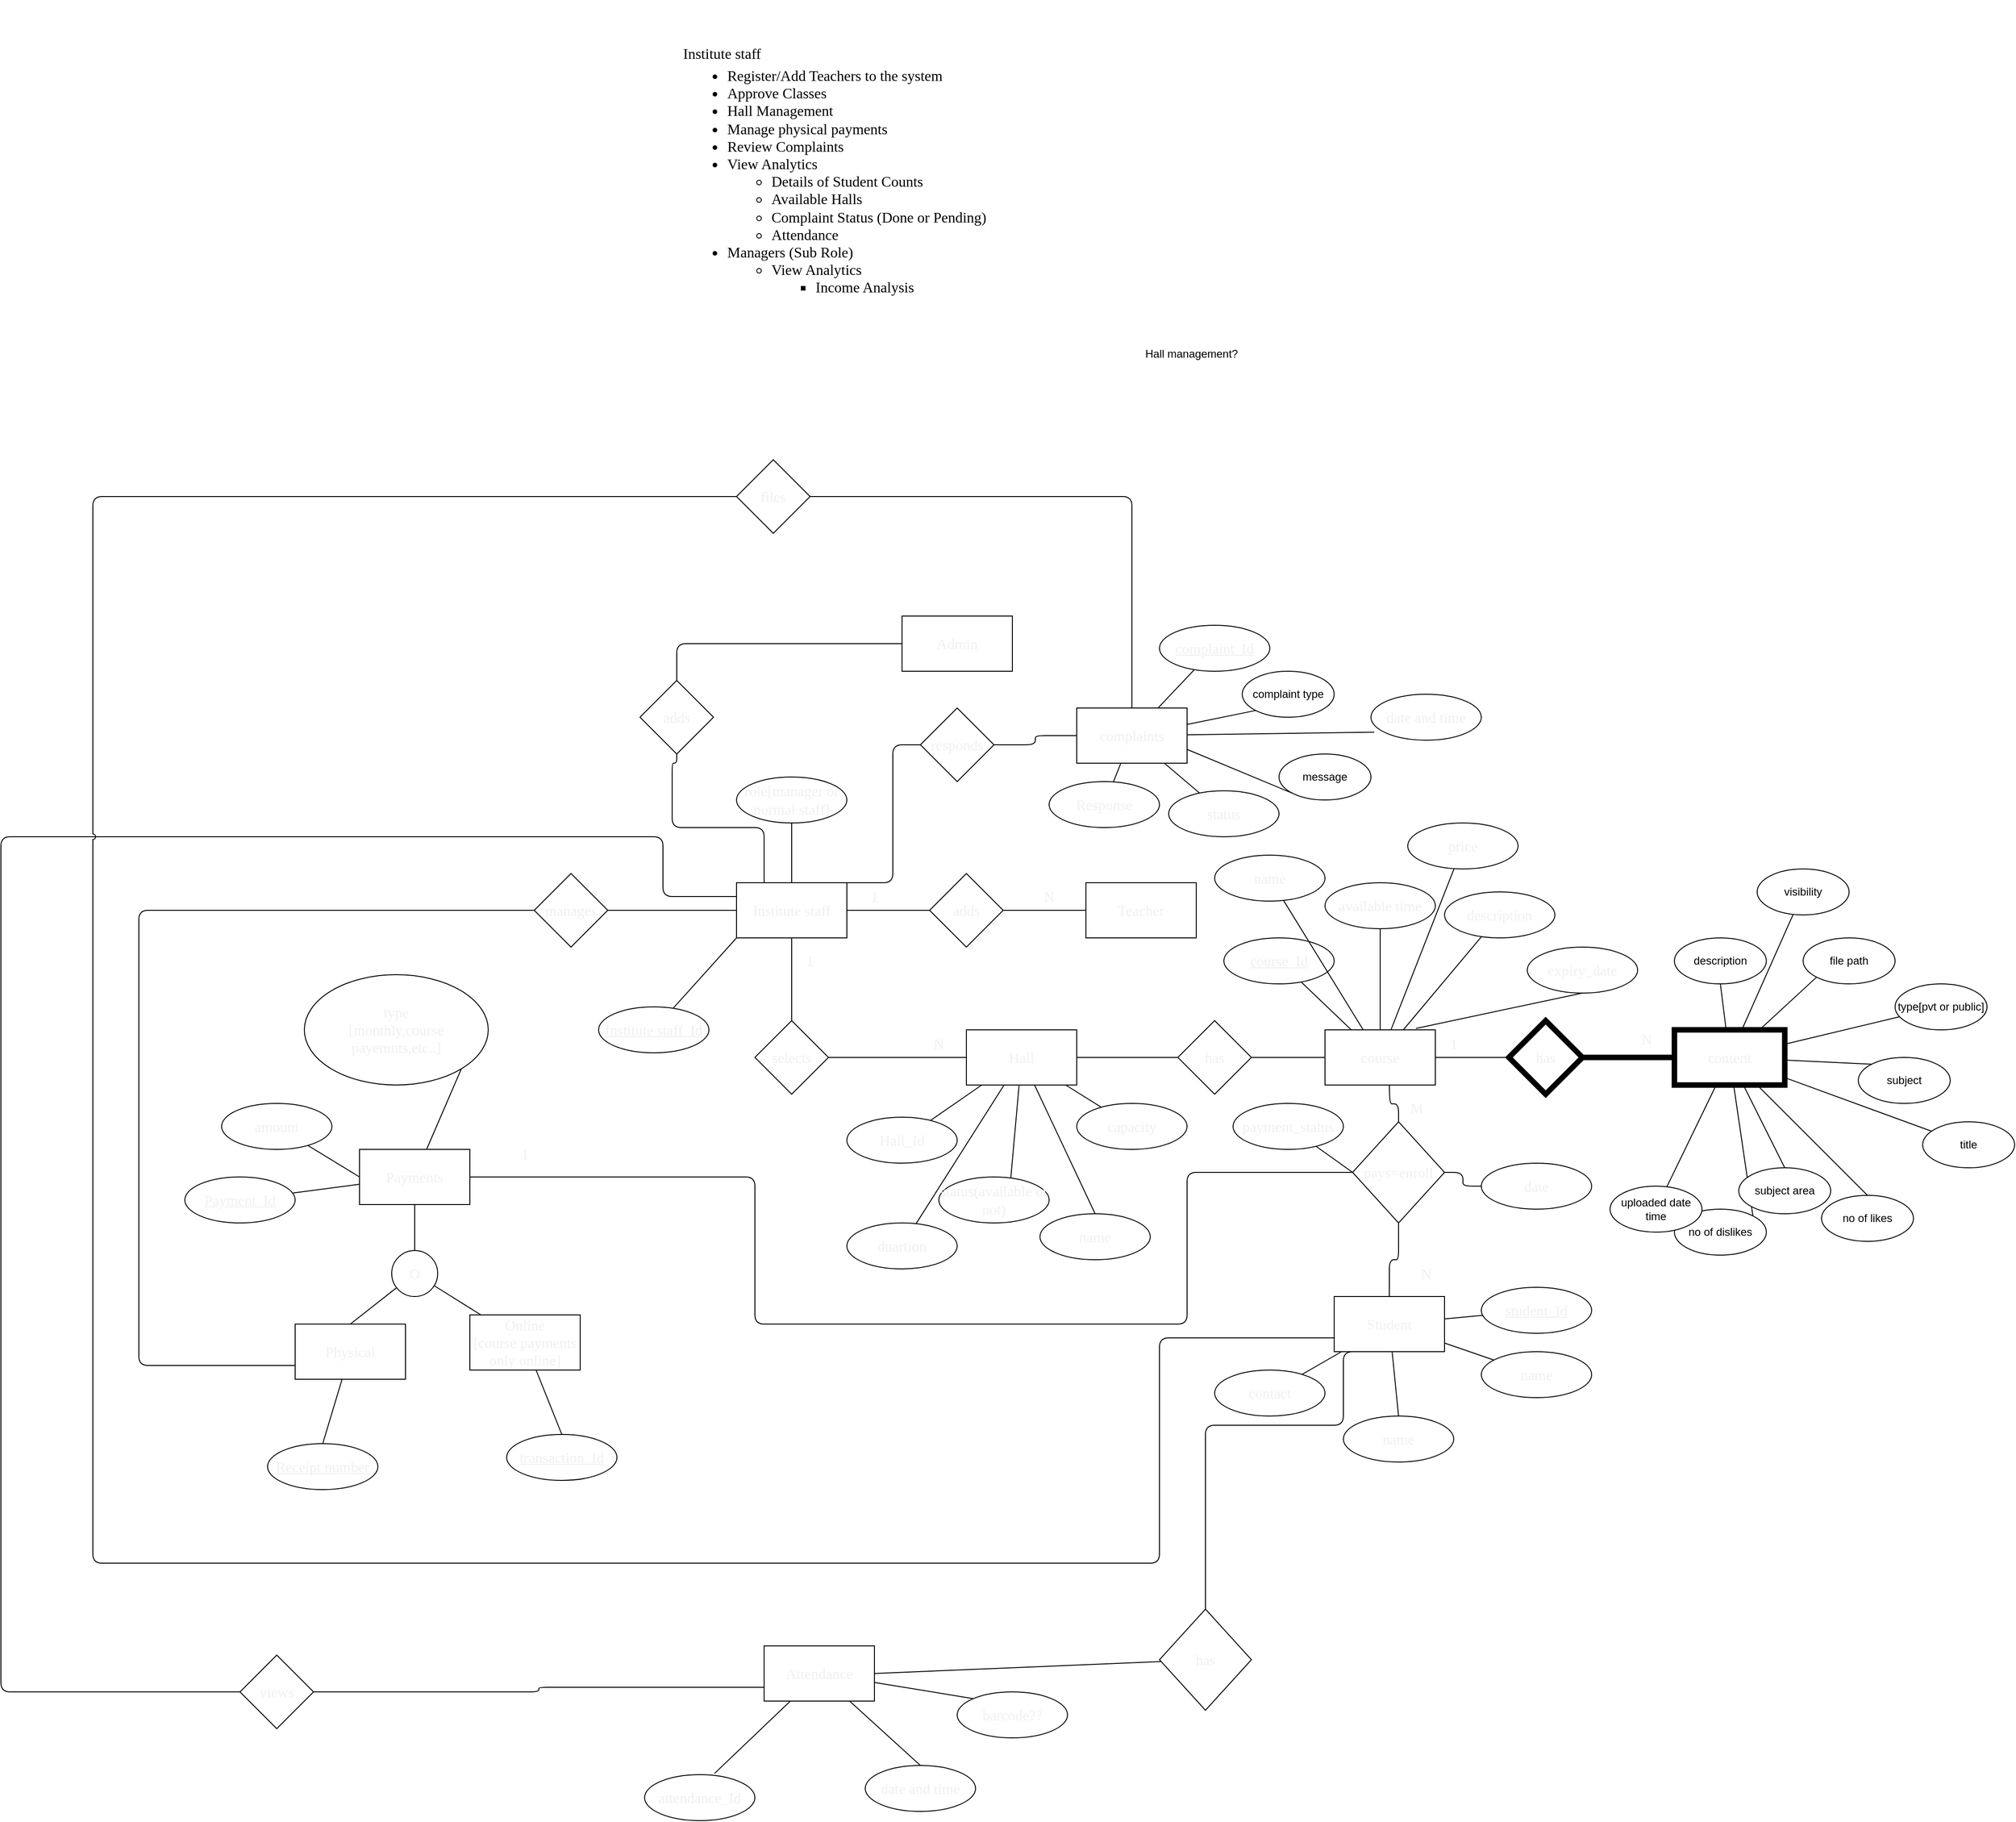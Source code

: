 <mxfile>
    <diagram id="ifgUVGqTIos53EwaWt9Q" name="Page-1">
        <mxGraphModel dx="2363" dy="3238" grid="1" gridSize="10" guides="1" tooltips="1" connect="1" arrows="1" fold="1" page="1" pageScale="1" pageWidth="850" pageHeight="1100" math="0" shadow="0">
            <root>
                <mxCell id="0"/>
                <mxCell id="1" parent="0"/>
                <mxCell id="2" value="&lt;font face=&quot;Times New Roman&quot; style=&quot;font-size: 16px;&quot;&gt;Institute staff&lt;/font&gt;&lt;br&gt;&lt;span id=&quot;docs-internal-guid-78316b92-7fff-e418-dc4c-913e2cece983&quot;&gt;&lt;ul style=&quot;margin-top:0;margin-bottom:0;padding-inline-start:48px;&quot;&gt;&lt;li aria-level=&quot;1&quot; style=&quot;list-style-type: disc; font-size: 12pt; font-family: &amp;quot;Times New Roman&amp;quot;; background-color: transparent; font-variant-numeric: normal; font-variant-east-asian: normal; vertical-align: baseline;&quot; dir=&quot;ltr&quot;&gt;&lt;p role=&quot;presentation&quot; style=&quot;line-height:1.2;margin-top:3.95pt;margin-bottom:0pt;&quot; dir=&quot;ltr&quot;&gt;&lt;span style=&quot;font-size: 12pt; background-color: transparent; font-variant-numeric: normal; font-variant-east-asian: normal; vertical-align: baseline;&quot;&gt;Register/Add Teachers to the system&lt;/span&gt;&lt;/p&gt;&lt;/li&gt;&lt;li aria-level=&quot;1&quot; style=&quot;list-style-type: disc; font-size: 12pt; font-family: &amp;quot;Times New Roman&amp;quot;; background-color: transparent; font-variant-numeric: normal; font-variant-east-asian: normal; vertical-align: baseline;&quot; dir=&quot;ltr&quot;&gt;&lt;p role=&quot;presentation&quot; style=&quot;line-height:1.2;margin-top:0pt;margin-bottom:0pt;&quot; dir=&quot;ltr&quot;&gt;&lt;span style=&quot;font-size: 12pt; background-color: transparent; font-variant-numeric: normal; font-variant-east-asian: normal; vertical-align: baseline;&quot;&gt;Approve Classes&lt;/span&gt;&lt;/p&gt;&lt;/li&gt;&lt;li aria-level=&quot;1&quot; style=&quot;list-style-type: disc; font-size: 12pt; font-family: &amp;quot;Times New Roman&amp;quot;; background-color: transparent; font-variant-numeric: normal; font-variant-east-asian: normal; vertical-align: baseline;&quot; dir=&quot;ltr&quot;&gt;&lt;p role=&quot;presentation&quot; style=&quot;line-height:1.2;margin-top:0pt;margin-bottom:0pt;&quot; dir=&quot;ltr&quot;&gt;&lt;span style=&quot;font-size: 12pt; background-color: transparent; font-variant-numeric: normal; font-variant-east-asian: normal; vertical-align: baseline;&quot;&gt;Hall Management&lt;/span&gt;&lt;/p&gt;&lt;/li&gt;&lt;li aria-level=&quot;1&quot; style=&quot;list-style-type: disc; font-size: 12pt; font-family: &amp;quot;Times New Roman&amp;quot;; background-color: transparent; font-variant-numeric: normal; font-variant-east-asian: normal; vertical-align: baseline;&quot; dir=&quot;ltr&quot;&gt;&lt;p role=&quot;presentation&quot; style=&quot;line-height:1.2;margin-top:0pt;margin-bottom:0pt;&quot; dir=&quot;ltr&quot;&gt;&lt;span style=&quot;font-size: 12pt; background-color: transparent; font-variant-numeric: normal; font-variant-east-asian: normal; vertical-align: baseline;&quot;&gt;Manage physical payments&lt;/span&gt;&lt;/p&gt;&lt;/li&gt;&lt;li aria-level=&quot;1&quot; style=&quot;list-style-type: disc; font-size: 12pt; font-family: &amp;quot;Times New Roman&amp;quot;; background-color: transparent; font-variant-numeric: normal; font-variant-east-asian: normal; vertical-align: baseline;&quot; dir=&quot;ltr&quot;&gt;&lt;p role=&quot;presentation&quot; style=&quot;line-height:1.2;margin-top:0pt;margin-bottom:0pt;&quot; dir=&quot;ltr&quot;&gt;&lt;span style=&quot;font-size: 12pt; background-color: transparent; font-variant-numeric: normal; font-variant-east-asian: normal; vertical-align: baseline;&quot;&gt;Review Complaints&lt;/span&gt;&lt;/p&gt;&lt;/li&gt;&lt;li aria-level=&quot;1&quot; style=&quot;list-style-type: disc; font-size: 12pt; font-family: &amp;quot;Times New Roman&amp;quot;; background-color: transparent; font-variant-numeric: normal; font-variant-east-asian: normal; vertical-align: baseline;&quot; dir=&quot;ltr&quot;&gt;&lt;p role=&quot;presentation&quot; style=&quot;line-height:1.2;margin-top:0pt;margin-bottom:0pt;&quot; dir=&quot;ltr&quot;&gt;&lt;span style=&quot;font-size: 12pt; background-color: transparent; font-variant-numeric: normal; font-variant-east-asian: normal; vertical-align: baseline;&quot;&gt;View Analytics&lt;/span&gt;&lt;/p&gt;&lt;/li&gt;&lt;ul style=&quot;margin-top:0;margin-bottom:0;padding-inline-start:48px;&quot;&gt;&lt;li aria-level=&quot;2&quot; style=&quot;list-style-type: circle; font-size: 12pt; font-family: &amp;quot;Times New Roman&amp;quot;; background-color: transparent; font-variant-numeric: normal; font-variant-east-asian: normal; vertical-align: baseline;&quot; dir=&quot;ltr&quot;&gt;&lt;p role=&quot;presentation&quot; style=&quot;line-height:1.2;margin-top:0pt;margin-bottom:0pt;&quot; dir=&quot;ltr&quot;&gt;&lt;span style=&quot;font-size: 12pt; background-color: transparent; font-variant-numeric: normal; font-variant-east-asian: normal; vertical-align: baseline;&quot;&gt;Details of Student Counts&lt;/span&gt;&lt;/p&gt;&lt;/li&gt;&lt;li aria-level=&quot;2&quot; style=&quot;list-style-type: circle; font-size: 12pt; font-family: &amp;quot;Times New Roman&amp;quot;; background-color: transparent; font-variant-numeric: normal; font-variant-east-asian: normal; vertical-align: baseline;&quot; dir=&quot;ltr&quot;&gt;&lt;p role=&quot;presentation&quot; style=&quot;line-height:1.2;margin-top:0pt;margin-bottom:0pt;&quot; dir=&quot;ltr&quot;&gt;&lt;span style=&quot;font-size: 12pt; background-color: transparent; font-variant-numeric: normal; font-variant-east-asian: normal; vertical-align: baseline;&quot;&gt;Available Halls&lt;/span&gt;&lt;/p&gt;&lt;/li&gt;&lt;li aria-level=&quot;2&quot; style=&quot;list-style-type: circle; font-size: 12pt; font-family: &amp;quot;Times New Roman&amp;quot;; background-color: transparent; font-variant-numeric: normal; font-variant-east-asian: normal; vertical-align: baseline;&quot; dir=&quot;ltr&quot;&gt;&lt;p role=&quot;presentation&quot; style=&quot;line-height:1.2;margin-top:0pt;margin-bottom:0pt;&quot; dir=&quot;ltr&quot;&gt;&lt;span style=&quot;font-size: 12pt; background-color: transparent; font-variant-numeric: normal; font-variant-east-asian: normal; vertical-align: baseline;&quot;&gt;Complaint Status (Done or Pending)&lt;/span&gt;&lt;/p&gt;&lt;/li&gt;&lt;li aria-level=&quot;2&quot; style=&quot;list-style-type: circle; font-size: 12pt; font-family: &amp;quot;Times New Roman&amp;quot;; background-color: transparent; font-variant-numeric: normal; font-variant-east-asian: normal; vertical-align: baseline;&quot; dir=&quot;ltr&quot;&gt;&lt;p role=&quot;presentation&quot; style=&quot;line-height:1.2;margin-top:0pt;margin-bottom:0pt;&quot; dir=&quot;ltr&quot;&gt;&lt;span style=&quot;font-size: 12pt; background-color: transparent; font-variant-numeric: normal; font-variant-east-asian: normal; vertical-align: baseline;&quot;&gt;Attendance&lt;/span&gt;&lt;/p&gt;&lt;/li&gt;&lt;/ul&gt;&lt;li aria-level=&quot;1&quot; style=&quot;list-style-type: disc; font-size: 12pt; font-family: &amp;quot;Times New Roman&amp;quot;; background-color: transparent; font-variant-numeric: normal; font-variant-east-asian: normal; vertical-align: baseline;&quot; dir=&quot;ltr&quot;&gt;&lt;p role=&quot;presentation&quot; style=&quot;line-height:1.2;margin-top:0pt;margin-bottom:0pt;&quot; dir=&quot;ltr&quot;&gt;&lt;span style=&quot;font-size: 12pt; background-color: transparent; font-variant-numeric: normal; font-variant-east-asian: normal; vertical-align: baseline;&quot;&gt;Managers (Sub Role)&lt;/span&gt;&lt;/p&gt;&lt;/li&gt;&lt;ul style=&quot;margin-top:0;margin-bottom:0;padding-inline-start:48px;&quot;&gt;&lt;li aria-level=&quot;2&quot; style=&quot;list-style-type: circle; font-size: 12pt; font-family: &amp;quot;Times New Roman&amp;quot;; background-color: transparent; font-variant-numeric: normal; font-variant-east-asian: normal; vertical-align: baseline;&quot; dir=&quot;ltr&quot;&gt;&lt;p role=&quot;presentation&quot; style=&quot;line-height:1.2;margin-top:0pt;margin-bottom:0pt;&quot; dir=&quot;ltr&quot;&gt;&lt;span style=&quot;font-size: 12pt; background-color: transparent; font-variant-numeric: normal; font-variant-east-asian: normal; vertical-align: baseline;&quot;&gt;View Analytics&lt;/span&gt;&lt;/p&gt;&lt;/li&gt;&lt;ul style=&quot;margin-top:0;margin-bottom:0;padding-inline-start:48px;&quot;&gt;&lt;li aria-level=&quot;3&quot; style=&quot;list-style-type: square; font-size: 12pt; font-family: &amp;quot;Times New Roman&amp;quot;; background-color: transparent; font-variant-numeric: normal; font-variant-east-asian: normal; vertical-align: baseline;&quot; dir=&quot;ltr&quot;&gt;&lt;p role=&quot;presentation&quot; style=&quot;line-height:1.2;margin-top:0pt;margin-bottom:0pt;&quot; dir=&quot;ltr&quot;&gt;&lt;span style=&quot;font-size: 12pt; background-color: transparent; font-variant-numeric: normal; font-variant-east-asian: normal; vertical-align: baseline;&quot;&gt;Income Analysis&lt;/span&gt;&lt;/p&gt;&lt;/li&gt;&lt;/ul&gt;&lt;/ul&gt;&lt;/ul&gt;&lt;/span&gt;" style="text;html=1;strokeColor=none;fillColor=none;align=left;verticalAlign=middle;whiteSpace=wrap;rounded=0;" parent="1" vertex="1">
                    <mxGeometry x="470" y="-1420" width="350" height="370" as="geometry"/>
                </mxCell>
                <mxCell id="19" style="edgeStyle=orthogonalEdgeStyle;html=1;entryX=0;entryY=0.5;entryDx=0;entryDy=0;fontFamily=Times New Roman;fontSize=16;fontColor=#F0F0F0;endArrow=none;endFill=0;" parent="1" source="3" target="17" edge="1">
                    <mxGeometry relative="1" as="geometry"/>
                </mxCell>
                <mxCell id="23" style="edgeStyle=orthogonalEdgeStyle;html=1;entryX=0.5;entryY=0;entryDx=0;entryDy=0;fontFamily=Times New Roman;fontSize=16;fontColor=#F0F0F0;endArrow=none;endFill=0;" parent="1" source="3" target="22" edge="1">
                    <mxGeometry relative="1" as="geometry"/>
                </mxCell>
                <mxCell id="106" style="edgeStyle=none;jumpStyle=arc;html=1;entryX=0.5;entryY=1;entryDx=0;entryDy=0;strokeWidth=1;fontFamily=Times New Roman;fontSize=16;fontColor=#F0F0F0;endArrow=none;endFill=0;" parent="1" source="3" target="105" edge="1">
                    <mxGeometry relative="1" as="geometry"/>
                </mxCell>
                <mxCell id="211" style="edgeStyle=orthogonalEdgeStyle;html=1;entryX=0;entryY=0.5;entryDx=0;entryDy=0;endArrow=none;endFill=0;exitX=0;exitY=0.25;exitDx=0;exitDy=0;" parent="1" source="3" target="210" edge="1">
                    <mxGeometry relative="1" as="geometry">
                        <Array as="points">
                            <mxPoint x="450" y="-445"/>
                            <mxPoint x="450" y="-510"/>
                            <mxPoint x="-270" y="-510"/>
                            <mxPoint x="-270" y="420"/>
                        </Array>
                    </mxGeometry>
                </mxCell>
                <mxCell id="3" value="Institute staff" style="rounded=0;whiteSpace=wrap;html=1;fontFamily=Times New Roman;fontSize=16;fontColor=#F0F0F0;" parent="1" vertex="1">
                    <mxGeometry x="530" y="-460" width="120" height="60" as="geometry"/>
                </mxCell>
                <mxCell id="20" style="edgeStyle=orthogonalEdgeStyle;html=1;entryX=0;entryY=0.5;entryDx=0;entryDy=0;fontFamily=Times New Roman;fontSize=16;fontColor=#F0F0F0;endArrow=none;endFill=0;" parent="1" source="17" target="18" edge="1">
                    <mxGeometry relative="1" as="geometry"/>
                </mxCell>
                <mxCell id="17" value="adds" style="rhombus;whiteSpace=wrap;html=1;fontFamily=Times New Roman;fontSize=16;fontColor=#F0F0F0;" parent="1" vertex="1">
                    <mxGeometry x="740" y="-470" width="80" height="80" as="geometry"/>
                </mxCell>
                <mxCell id="18" value="Teacher" style="rounded=0;whiteSpace=wrap;html=1;fontFamily=Times New Roman;fontSize=16;fontColor=#F0F0F0;" parent="1" vertex="1">
                    <mxGeometry x="910" y="-460" width="120" height="60" as="geometry"/>
                </mxCell>
                <mxCell id="25" style="edgeStyle=orthogonalEdgeStyle;html=1;fontFamily=Times New Roman;fontSize=16;fontColor=#F0F0F0;endArrow=none;endFill=0;" parent="1" source="21" target="22" edge="1">
                    <mxGeometry relative="1" as="geometry"/>
                </mxCell>
                <mxCell id="31" style="edgeStyle=orthogonalEdgeStyle;html=1;entryX=0;entryY=0.5;entryDx=0;entryDy=0;fontFamily=Times New Roman;fontSize=16;fontColor=#F0F0F0;endArrow=none;endFill=0;" parent="1" source="21" target="30" edge="1">
                    <mxGeometry relative="1" as="geometry"/>
                </mxCell>
                <mxCell id="121" style="edgeStyle=none;jumpStyle=arc;html=1;strokeWidth=1;fontFamily=Times New Roman;fontSize=16;fontColor=#F0F0F0;endArrow=none;endFill=0;" parent="1" source="21" target="118" edge="1">
                    <mxGeometry relative="1" as="geometry"/>
                </mxCell>
                <mxCell id="122" style="edgeStyle=none;jumpStyle=arc;html=1;entryX=0.5;entryY=0;entryDx=0;entryDy=0;strokeWidth=1;fontFamily=Times New Roman;fontSize=16;fontColor=#F0F0F0;endArrow=none;endFill=0;" parent="1" source="21" target="119" edge="1">
                    <mxGeometry relative="1" as="geometry"/>
                </mxCell>
                <mxCell id="123" style="edgeStyle=none;jumpStyle=arc;html=1;strokeWidth=1;fontFamily=Times New Roman;fontSize=16;fontColor=#F0F0F0;endArrow=none;endFill=0;" parent="1" source="21" target="120" edge="1">
                    <mxGeometry relative="1" as="geometry"/>
                </mxCell>
                <mxCell id="198" style="edgeStyle=none;html=1;entryX=0.652;entryY=0.036;entryDx=0;entryDy=0;entryPerimeter=0;endArrow=none;endFill=0;" parent="1" source="21" target="197" edge="1">
                    <mxGeometry relative="1" as="geometry"/>
                </mxCell>
                <mxCell id="21" value="Hall" style="rounded=0;whiteSpace=wrap;html=1;fontFamily=Times New Roman;fontSize=16;fontColor=#F0F0F0;" parent="1" vertex="1">
                    <mxGeometry x="780" y="-300" width="120" height="60" as="geometry"/>
                </mxCell>
                <mxCell id="22" value="selects" style="rhombus;whiteSpace=wrap;html=1;fontFamily=Times New Roman;fontSize=16;fontColor=#F0F0F0;" parent="1" vertex="1">
                    <mxGeometry x="550" y="-310" width="80" height="80" as="geometry"/>
                </mxCell>
                <mxCell id="26" value="N" style="text;html=1;strokeColor=none;fillColor=none;align=center;verticalAlign=middle;whiteSpace=wrap;rounded=0;fontFamily=Times New Roman;fontSize=16;fontColor=#F0F0F0;" parent="1" vertex="1">
                    <mxGeometry x="840" y="-460" width="60" height="30" as="geometry"/>
                </mxCell>
                <mxCell id="27" value="1" style="text;html=1;strokeColor=none;fillColor=none;align=center;verticalAlign=middle;whiteSpace=wrap;rounded=0;fontFamily=Times New Roman;fontSize=16;fontColor=#F0F0F0;" parent="1" vertex="1">
                    <mxGeometry x="650" y="-460" width="60" height="30" as="geometry"/>
                </mxCell>
                <mxCell id="28" value="1" style="text;html=1;strokeColor=none;fillColor=none;align=center;verticalAlign=middle;whiteSpace=wrap;rounded=0;fontFamily=Times New Roman;fontSize=16;fontColor=#F0F0F0;" parent="1" vertex="1">
                    <mxGeometry x="580" y="-390" width="60" height="30" as="geometry"/>
                </mxCell>
                <mxCell id="29" value="N" style="text;html=1;strokeColor=none;fillColor=none;align=center;verticalAlign=middle;whiteSpace=wrap;rounded=0;fontFamily=Times New Roman;fontSize=16;fontColor=#F0F0F0;" parent="1" vertex="1">
                    <mxGeometry x="720" y="-300" width="60" height="30" as="geometry"/>
                </mxCell>
                <mxCell id="33" style="edgeStyle=orthogonalEdgeStyle;html=1;entryX=0;entryY=0.5;entryDx=0;entryDy=0;fontFamily=Times New Roman;fontSize=16;fontColor=#F0F0F0;endArrow=none;endFill=0;" parent="1" source="30" target="32" edge="1">
                    <mxGeometry relative="1" as="geometry"/>
                </mxCell>
                <mxCell id="30" value="has" style="rhombus;whiteSpace=wrap;html=1;fontFamily=Times New Roman;fontSize=16;fontColor=#F0F0F0;" parent="1" vertex="1">
                    <mxGeometry x="1010" y="-310" width="80" height="80" as="geometry"/>
                </mxCell>
                <mxCell id="35" style="edgeStyle=orthogonalEdgeStyle;html=1;entryX=0;entryY=0.5;entryDx=0;entryDy=0;fontFamily=Times New Roman;fontSize=16;fontColor=#F0F0F0;endArrow=none;endFill=0;" parent="1" source="32" target="34" edge="1">
                    <mxGeometry relative="1" as="geometry"/>
                </mxCell>
                <mxCell id="102" style="jumpStyle=arc;html=1;entryX=0.5;entryY=1;entryDx=0;entryDy=0;strokeWidth=1;fontFamily=Times New Roman;fontSize=16;fontColor=#F0F0F0;endArrow=none;endFill=0;exitX=0.824;exitY=-0.025;exitDx=0;exitDy=0;exitPerimeter=0;" parent="1" source="32" target="101" edge="1">
                    <mxGeometry relative="1" as="geometry"/>
                </mxCell>
                <mxCell id="104" style="edgeStyle=none;jumpStyle=arc;html=1;entryX=0.5;entryY=1;entryDx=0;entryDy=0;strokeWidth=1;fontFamily=Times New Roman;fontSize=16;fontColor=#F0F0F0;endArrow=none;endFill=0;" parent="1" source="32" target="103" edge="1">
                    <mxGeometry relative="1" as="geometry"/>
                </mxCell>
                <mxCell id="113" style="edgeStyle=none;jumpStyle=arc;html=1;strokeWidth=1;fontFamily=Times New Roman;fontSize=16;fontColor=#F0F0F0;endArrow=none;endFill=0;" parent="1" source="32" target="110" edge="1">
                    <mxGeometry relative="1" as="geometry"/>
                </mxCell>
                <mxCell id="32" value="course" style="rounded=0;whiteSpace=wrap;html=1;fontFamily=Times New Roman;fontSize=16;fontColor=#F0F0F0;" parent="1" vertex="1">
                    <mxGeometry x="1170" y="-300" width="120" height="60" as="geometry"/>
                </mxCell>
                <mxCell id="37" style="edgeStyle=orthogonalEdgeStyle;html=1;entryX=0;entryY=0.5;entryDx=0;entryDy=0;fontFamily=Times New Roman;fontSize=16;fontColor=#F0F0F0;endArrow=none;endFill=0;strokeWidth=6;" parent="1" source="34" target="36" edge="1">
                    <mxGeometry relative="1" as="geometry"/>
                </mxCell>
                <mxCell id="34" value="has" style="rhombus;whiteSpace=wrap;html=1;fontFamily=Times New Roman;fontSize=16;fontColor=#F0F0F0;strokeWidth=6;" parent="1" vertex="1">
                    <mxGeometry x="1370" y="-310" width="80" height="80" as="geometry"/>
                </mxCell>
                <mxCell id="179" style="jumpStyle=arc;html=1;entryX=0.5;entryY=1;entryDx=0;entryDy=0;strokeWidth=1;fontFamily=Times New Roman;fontSize=16;fontColor=#F0F0F0;endArrow=none;endFill=0;" parent="1" source="36" target="163" edge="1">
                    <mxGeometry relative="1" as="geometry"/>
                </mxCell>
                <mxCell id="180" style="edgeStyle=none;jumpStyle=arc;html=1;entryX=0;entryY=1;entryDx=0;entryDy=0;strokeWidth=1;fontFamily=Times New Roman;fontSize=16;fontColor=#F0F0F0;endArrow=none;endFill=0;" parent="1" source="36" target="169" edge="1">
                    <mxGeometry relative="1" as="geometry"/>
                </mxCell>
                <mxCell id="181" style="edgeStyle=none;jumpStyle=arc;html=1;strokeWidth=1;fontFamily=Times New Roman;fontSize=16;fontColor=#F0F0F0;endArrow=none;endFill=0;" parent="1" source="36" target="161" edge="1">
                    <mxGeometry relative="1" as="geometry"/>
                </mxCell>
                <mxCell id="182" style="edgeStyle=none;jumpStyle=arc;html=1;entryX=0;entryY=0;entryDx=0;entryDy=0;strokeWidth=1;fontFamily=Times New Roman;fontSize=16;fontColor=#F0F0F0;endArrow=none;endFill=0;" parent="1" source="36" target="164" edge="1">
                    <mxGeometry relative="1" as="geometry"/>
                </mxCell>
                <mxCell id="183" style="edgeStyle=none;jumpStyle=arc;html=1;entryX=0.5;entryY=0;entryDx=0;entryDy=0;strokeWidth=1;fontFamily=Times New Roman;fontSize=16;fontColor=#F0F0F0;endArrow=none;endFill=0;" parent="1" source="36" target="165" edge="1">
                    <mxGeometry relative="1" as="geometry"/>
                </mxCell>
                <mxCell id="184" style="edgeStyle=none;jumpStyle=arc;html=1;entryX=0.5;entryY=0;entryDx=0;entryDy=0;strokeWidth=1;fontFamily=Times New Roman;fontSize=16;fontColor=#F0F0F0;endArrow=none;endFill=0;" parent="1" source="36" target="166" edge="1">
                    <mxGeometry relative="1" as="geometry"/>
                </mxCell>
                <mxCell id="185" style="edgeStyle=none;jumpStyle=arc;html=1;entryX=1;entryY=0;entryDx=0;entryDy=0;strokeWidth=1;fontFamily=Times New Roman;fontSize=16;fontColor=#F0F0F0;endArrow=none;endFill=0;" parent="1" source="36" target="167" edge="1">
                    <mxGeometry relative="1" as="geometry"/>
                </mxCell>
                <mxCell id="186" style="edgeStyle=none;jumpStyle=arc;html=1;strokeWidth=1;fontFamily=Times New Roman;fontSize=16;fontColor=#F0F0F0;endArrow=none;endFill=0;" parent="1" source="36" target="170" edge="1">
                    <mxGeometry relative="1" as="geometry"/>
                </mxCell>
                <mxCell id="187" style="edgeStyle=none;jumpStyle=arc;html=1;strokeWidth=1;fontFamily=Times New Roman;fontSize=16;fontColor=#F0F0F0;endArrow=none;endFill=0;" parent="1" source="36" target="162" edge="1">
                    <mxGeometry relative="1" as="geometry"/>
                </mxCell>
                <mxCell id="188" style="edgeStyle=none;jumpStyle=arc;html=1;strokeWidth=1;fontFamily=Times New Roman;fontSize=16;fontColor=#F0F0F0;endArrow=none;endFill=0;" parent="1" source="36" target="168" edge="1">
                    <mxGeometry relative="1" as="geometry"/>
                </mxCell>
                <mxCell id="36" value="content" style="rounded=0;whiteSpace=wrap;html=1;fontFamily=Times New Roman;fontSize=16;fontColor=#F0F0F0;strokeWidth=6;" parent="1" vertex="1">
                    <mxGeometry x="1550" y="-300" width="120" height="60" as="geometry"/>
                </mxCell>
                <mxCell id="69" style="edgeStyle=orthogonalEdgeStyle;html=1;entryX=0;entryY=0.5;entryDx=0;entryDy=0;strokeWidth=1;fontFamily=Times New Roman;fontSize=16;fontColor=#F0F0F0;endArrow=none;endFill=0;exitX=1;exitY=0.5;exitDx=0;exitDy=0;" parent="1" source="70" target="53" edge="1">
                    <mxGeometry relative="1" as="geometry">
                        <mxPoint x="590" y="-125.448" as="sourcePoint"/>
                        <Array as="points">
                            <mxPoint x="550" y="-140"/>
                            <mxPoint x="550" y="20"/>
                            <mxPoint x="1020" y="20"/>
                            <mxPoint x="1020" y="-145"/>
                        </Array>
                    </mxGeometry>
                </mxCell>
                <mxCell id="45" style="edgeStyle=orthogonalEdgeStyle;html=1;entryX=0;entryY=0.5;entryDx=0;entryDy=0;strokeWidth=1;fontFamily=Times New Roman;fontSize=16;fontColor=#F0F0F0;endArrow=none;endFill=0;" parent="1" source="43" target="3" edge="1">
                    <mxGeometry relative="1" as="geometry"/>
                </mxCell>
                <mxCell id="96" style="edgeStyle=orthogonalEdgeStyle;jumpStyle=arc;html=1;entryX=0;entryY=0.75;entryDx=0;entryDy=0;strokeWidth=1;fontFamily=Times New Roman;fontSize=16;fontColor=#F0F0F0;endArrow=none;endFill=0;" parent="1" source="43" target="90" edge="1">
                    <mxGeometry relative="1" as="geometry">
                        <Array as="points">
                            <mxPoint x="-120" y="-430"/>
                            <mxPoint x="-120" y="65"/>
                        </Array>
                    </mxGeometry>
                </mxCell>
                <mxCell id="43" value="manages" style="rhombus;whiteSpace=wrap;html=1;fontFamily=Times New Roman;fontSize=16;fontColor=#F0F0F0;" parent="1" vertex="1">
                    <mxGeometry x="310" y="-470" width="80" height="80" as="geometry"/>
                </mxCell>
                <mxCell id="54" style="edgeStyle=orthogonalEdgeStyle;html=1;entryX=0.5;entryY=1;entryDx=0;entryDy=0;strokeWidth=1;fontFamily=Times New Roman;fontSize=16;fontColor=#F0F0F0;endArrow=none;endFill=0;" parent="1" source="52" target="53" edge="1">
                    <mxGeometry relative="1" as="geometry"/>
                </mxCell>
                <mxCell id="62" style="html=1;entryX=0.5;entryY=0;entryDx=0;entryDy=0;strokeWidth=1;fontFamily=Times New Roman;fontSize=16;fontColor=#F0F0F0;endArrow=none;endFill=0;" parent="1" source="52" target="58" edge="1">
                    <mxGeometry relative="1" as="geometry"/>
                </mxCell>
                <mxCell id="63" style="html=1;strokeWidth=1;fontFamily=Times New Roman;fontSize=16;fontColor=#F0F0F0;endArrow=none;endFill=0;" parent="1" source="52" target="57" edge="1">
                    <mxGeometry relative="1" as="geometry"/>
                </mxCell>
                <mxCell id="64" style="html=1;strokeWidth=1;fontFamily=Times New Roman;fontSize=16;fontColor=#F0F0F0;endArrow=none;endFill=0;" parent="1" source="52" target="56" edge="1">
                    <mxGeometry relative="1" as="geometry"/>
                </mxCell>
                <mxCell id="65" style="edgeStyle=none;html=1;strokeWidth=1;fontFamily=Times New Roman;fontSize=16;fontColor=#F0F0F0;endArrow=none;endFill=0;" parent="1" source="52" target="59" edge="1">
                    <mxGeometry relative="1" as="geometry"/>
                </mxCell>
                <mxCell id="158" style="edgeStyle=orthogonalEdgeStyle;jumpStyle=arc;html=1;entryX=0;entryY=0.5;entryDx=0;entryDy=0;strokeWidth=1;fontFamily=Times New Roman;fontSize=16;fontColor=#F0F0F0;endArrow=none;endFill=0;exitX=0;exitY=0.75;exitDx=0;exitDy=0;" parent="1" source="52" target="157" edge="1">
                    <mxGeometry relative="1" as="geometry">
                        <Array as="points">
                            <mxPoint x="990" y="35"/>
                            <mxPoint x="990" y="280"/>
                            <mxPoint x="-170" y="280"/>
                            <mxPoint x="-170" y="-880"/>
                        </Array>
                    </mxGeometry>
                </mxCell>
                <mxCell id="208" style="edgeStyle=orthogonalEdgeStyle;html=1;entryX=0.5;entryY=0;entryDx=0;entryDy=0;endArrow=none;endFill=0;exitX=0.25;exitY=1;exitDx=0;exitDy=0;" parent="1" source="52" target="207" edge="1">
                    <mxGeometry relative="1" as="geometry">
                        <Array as="points">
                            <mxPoint x="1190" y="50"/>
                            <mxPoint x="1190" y="130"/>
                            <mxPoint x="1040" y="130"/>
                        </Array>
                    </mxGeometry>
                </mxCell>
                <mxCell id="52" value="Student" style="rounded=0;whiteSpace=wrap;html=1;fontFamily=Times New Roman;fontSize=16;fontColor=#F0F0F0;" parent="1" vertex="1">
                    <mxGeometry x="1180" y="-10" width="120" height="60" as="geometry"/>
                </mxCell>
                <mxCell id="55" style="edgeStyle=orthogonalEdgeStyle;html=1;strokeWidth=1;fontFamily=Times New Roman;fontSize=16;fontColor=#F0F0F0;endArrow=none;endFill=0;" parent="1" source="53" edge="1">
                    <mxGeometry relative="1" as="geometry">
                        <mxPoint x="1240" y="-240" as="targetPoint"/>
                    </mxGeometry>
                </mxCell>
                <mxCell id="61" style="edgeStyle=orthogonalEdgeStyle;html=1;entryX=0;entryY=0.5;entryDx=0;entryDy=0;strokeWidth=1;fontFamily=Times New Roman;fontSize=16;fontColor=#F0F0F0;endArrow=none;endFill=0;" parent="1" source="53" target="60" edge="1">
                    <mxGeometry relative="1" as="geometry"/>
                </mxCell>
                <mxCell id="53" value="pays=enroll" style="rhombus;whiteSpace=wrap;html=1;fontFamily=Times New Roman;fontSize=16;fontColor=#F0F0F0;" parent="1" vertex="1">
                    <mxGeometry x="1200" y="-200" width="100" height="110" as="geometry"/>
                </mxCell>
                <mxCell id="56" value="&lt;u&gt;student_Id&lt;/u&gt;" style="ellipse;whiteSpace=wrap;html=1;strokeWidth=1;fontFamily=Times New Roman;fontSize=16;fontColor=#F0F0F0;" parent="1" vertex="1">
                    <mxGeometry x="1340" y="-20" width="120" height="50" as="geometry"/>
                </mxCell>
                <mxCell id="57" value="name" style="ellipse;whiteSpace=wrap;html=1;strokeWidth=1;fontFamily=Times New Roman;fontSize=16;fontColor=#F0F0F0;" parent="1" vertex="1">
                    <mxGeometry x="1340" y="50" width="120" height="50" as="geometry"/>
                </mxCell>
                <mxCell id="58" value="name" style="ellipse;whiteSpace=wrap;html=1;strokeWidth=1;fontFamily=Times New Roman;fontSize=16;fontColor=#F0F0F0;" parent="1" vertex="1">
                    <mxGeometry x="1190" y="120" width="120" height="50" as="geometry"/>
                </mxCell>
                <mxCell id="59" value="contact" style="ellipse;whiteSpace=wrap;html=1;strokeWidth=1;fontFamily=Times New Roman;fontSize=16;fontColor=#F0F0F0;" parent="1" vertex="1">
                    <mxGeometry x="1050" y="70" width="120" height="50" as="geometry"/>
                </mxCell>
                <mxCell id="60" value="date" style="ellipse;whiteSpace=wrap;html=1;strokeWidth=1;fontFamily=Times New Roman;fontSize=16;fontColor=#F0F0F0;" parent="1" vertex="1">
                    <mxGeometry x="1340" y="-155" width="120" height="50" as="geometry"/>
                </mxCell>
                <mxCell id="68" style="edgeStyle=none;html=1;entryX=0;entryY=0.5;entryDx=0;entryDy=0;strokeWidth=1;fontFamily=Times New Roman;fontSize=16;fontColor=#F0F0F0;endArrow=none;endFill=0;" parent="1" source="67" target="53" edge="1">
                    <mxGeometry relative="1" as="geometry"/>
                </mxCell>
                <mxCell id="67" value="payment_status" style="ellipse;whiteSpace=wrap;html=1;strokeWidth=1;fontFamily=Times New Roman;fontSize=16;fontColor=#F0F0F0;" parent="1" vertex="1">
                    <mxGeometry x="1070" y="-220" width="120" height="50" as="geometry"/>
                </mxCell>
                <mxCell id="79" style="edgeStyle=none;html=1;entryX=1;entryY=1;entryDx=0;entryDy=0;strokeWidth=1;fontFamily=Times New Roman;fontSize=16;fontColor=#F0F0F0;endArrow=none;endFill=0;" parent="1" source="70" target="78" edge="1">
                    <mxGeometry relative="1" as="geometry"/>
                </mxCell>
                <mxCell id="92" style="edgeStyle=orthogonalEdgeStyle;html=1;entryX=0.5;entryY=0;entryDx=0;entryDy=0;strokeWidth=1;fontFamily=Times New Roman;fontSize=16;fontColor=#F0F0F0;endArrow=none;endFill=0;" parent="1" source="70" target="91" edge="1">
                    <mxGeometry relative="1" as="geometry"/>
                </mxCell>
                <mxCell id="70" value="Payments" style="rounded=0;whiteSpace=wrap;html=1;fontFamily=Times New Roman;fontSize=16;fontColor=#F0F0F0;" parent="1" vertex="1">
                    <mxGeometry x="120" y="-170" width="120" height="60" as="geometry"/>
                </mxCell>
                <mxCell id="78" value="type&lt;br&gt;[monthly,course payemnts,etc..]" style="ellipse;whiteSpace=wrap;html=1;strokeWidth=1;fontFamily=Times New Roman;fontSize=16;fontColor=#F0F0F0;" parent="1" vertex="1">
                    <mxGeometry x="60" y="-360" width="200" height="120" as="geometry"/>
                </mxCell>
                <mxCell id="85" style="edgeStyle=none;html=1;entryX=0;entryY=0.5;entryDx=0;entryDy=0;strokeWidth=1;fontFamily=Times New Roman;fontSize=16;fontColor=#F0F0F0;endArrow=none;endFill=0;" parent="1" source="84" target="70" edge="1">
                    <mxGeometry relative="1" as="geometry"/>
                </mxCell>
                <mxCell id="84" value="amount" style="ellipse;whiteSpace=wrap;html=1;strokeWidth=1;fontFamily=Times New Roman;fontSize=16;fontColor=#F0F0F0;" parent="1" vertex="1">
                    <mxGeometry x="-30" y="-220" width="120" height="50" as="geometry"/>
                </mxCell>
                <mxCell id="87" style="edgeStyle=none;html=1;strokeWidth=1;fontFamily=Times New Roman;fontSize=16;fontColor=#F0F0F0;endArrow=none;endFill=0;" parent="1" source="86" target="70" edge="1">
                    <mxGeometry relative="1" as="geometry"/>
                </mxCell>
                <mxCell id="86" value="&lt;u&gt;Payment_Id&lt;/u&gt;" style="ellipse;whiteSpace=wrap;html=1;strokeWidth=1;fontFamily=Times New Roman;fontSize=16;fontColor=#F0F0F0;" parent="1" vertex="1">
                    <mxGeometry x="-70" y="-140" width="120" height="50" as="geometry"/>
                </mxCell>
                <mxCell id="190" style="html=1;entryX=0.5;entryY=0;entryDx=0;entryDy=0;endArrow=none;endFill=0;" parent="1" source="89" target="189" edge="1">
                    <mxGeometry relative="1" as="geometry"/>
                </mxCell>
                <mxCell id="89" value="Online&lt;br&gt;[course payments only online]" style="rounded=0;whiteSpace=wrap;html=1;fontFamily=Times New Roman;fontSize=16;fontColor=#F0F0F0;" parent="1" vertex="1">
                    <mxGeometry x="240" y="10" width="120" height="60" as="geometry"/>
                </mxCell>
                <mxCell id="192" style="edgeStyle=none;html=1;entryX=0.5;entryY=0;entryDx=0;entryDy=0;endArrow=none;endFill=0;" parent="1" source="90" target="191" edge="1">
                    <mxGeometry relative="1" as="geometry"/>
                </mxCell>
                <mxCell id="90" value="Physical" style="rounded=0;whiteSpace=wrap;html=1;fontFamily=Times New Roman;fontSize=16;fontColor=#F0F0F0;" parent="1" vertex="1">
                    <mxGeometry x="50" y="20" width="120" height="60" as="geometry"/>
                </mxCell>
                <mxCell id="93" style="html=1;strokeWidth=1;fontFamily=Times New Roman;fontSize=16;fontColor=#F0F0F0;endArrow=none;endFill=0;" parent="1" source="91" target="89" edge="1">
                    <mxGeometry relative="1" as="geometry"/>
                </mxCell>
                <mxCell id="94" style="html=1;entryX=0.5;entryY=0;entryDx=0;entryDy=0;strokeWidth=1;fontFamily=Times New Roman;fontSize=16;fontColor=#F0F0F0;endArrow=none;endFill=0;" parent="1" source="91" target="90" edge="1">
                    <mxGeometry relative="1" as="geometry"/>
                </mxCell>
                <mxCell id="91" value="O" style="ellipse;whiteSpace=wrap;html=1;aspect=fixed;strokeWidth=1;fontFamily=Times New Roman;fontSize=16;fontColor=#F0F0F0;" parent="1" vertex="1">
                    <mxGeometry x="155" y="-60" width="50" height="50" as="geometry"/>
                </mxCell>
                <mxCell id="99" style="edgeStyle=orthogonalEdgeStyle;jumpStyle=arc;html=1;entryX=0.5;entryY=0;entryDx=0;entryDy=0;strokeWidth=1;fontFamily=Times New Roman;fontSize=16;fontColor=#F0F0F0;endArrow=none;endFill=0;" parent="1" source="97" target="98" edge="1">
                    <mxGeometry relative="1" as="geometry"/>
                </mxCell>
                <mxCell id="97" value="Admin" style="rounded=0;whiteSpace=wrap;html=1;fontFamily=Times New Roman;fontSize=16;fontColor=#F0F0F0;" parent="1" vertex="1">
                    <mxGeometry x="710" y="-750" width="120" height="60" as="geometry"/>
                </mxCell>
                <mxCell id="100" style="edgeStyle=orthogonalEdgeStyle;jumpStyle=arc;html=1;entryX=0.25;entryY=0;entryDx=0;entryDy=0;strokeWidth=1;fontFamily=Times New Roman;fontSize=16;fontColor=#F0F0F0;endArrow=none;endFill=0;" parent="1" source="98" target="3" edge="1">
                    <mxGeometry relative="1" as="geometry">
                        <Array as="points">
                            <mxPoint x="465" y="-590"/>
                            <mxPoint x="460" y="-590"/>
                            <mxPoint x="460" y="-520"/>
                            <mxPoint x="560" y="-520"/>
                        </Array>
                    </mxGeometry>
                </mxCell>
                <mxCell id="98" value="adds" style="rhombus;whiteSpace=wrap;html=1;fontFamily=Times New Roman;fontSize=16;fontColor=#F0F0F0;" parent="1" vertex="1">
                    <mxGeometry x="425" y="-680" width="80" height="80" as="geometry"/>
                </mxCell>
                <mxCell id="101" value="expiry_date" style="ellipse;whiteSpace=wrap;html=1;strokeWidth=1;fontFamily=Times New Roman;fontSize=16;fontColor=#F0F0F0;" parent="1" vertex="1">
                    <mxGeometry x="1390" y="-390" width="120" height="50" as="geometry"/>
                </mxCell>
                <mxCell id="103" value="available time" style="ellipse;whiteSpace=wrap;html=1;strokeWidth=1;fontFamily=Times New Roman;fontSize=16;fontColor=#F0F0F0;" parent="1" vertex="1">
                    <mxGeometry x="1170" y="-460" width="120" height="50" as="geometry"/>
                </mxCell>
                <mxCell id="105" value="role[manager or normal staff]" style="ellipse;whiteSpace=wrap;html=1;strokeWidth=1;fontFamily=Times New Roman;fontSize=16;fontColor=#F0F0F0;" parent="1" vertex="1">
                    <mxGeometry x="530" y="-575" width="120" height="50" as="geometry"/>
                </mxCell>
                <mxCell id="107" value="M" style="text;html=1;strokeColor=none;fillColor=none;align=center;verticalAlign=middle;whiteSpace=wrap;rounded=0;fontFamily=Times New Roman;fontSize=16;fontColor=#F0F0F0;" parent="1" vertex="1">
                    <mxGeometry x="1240" y="-230" width="60" height="30" as="geometry"/>
                </mxCell>
                <mxCell id="108" value="N" style="text;html=1;strokeColor=none;fillColor=none;align=center;verticalAlign=middle;whiteSpace=wrap;rounded=0;fontFamily=Times New Roman;fontSize=16;fontColor=#F0F0F0;" parent="1" vertex="1">
                    <mxGeometry x="1250" y="-50" width="60" height="30" as="geometry"/>
                </mxCell>
                <mxCell id="109" value="1" style="text;html=1;strokeColor=none;fillColor=none;align=center;verticalAlign=middle;whiteSpace=wrap;rounded=0;fontFamily=Times New Roman;fontSize=16;fontColor=#F0F0F0;" parent="1" vertex="1">
                    <mxGeometry x="270" y="-180" width="60" height="30" as="geometry"/>
                </mxCell>
                <mxCell id="110" value="&lt;u&gt;course_Id&lt;/u&gt;" style="ellipse;whiteSpace=wrap;html=1;strokeWidth=1;fontFamily=Times New Roman;fontSize=16;fontColor=#F0F0F0;" parent="1" vertex="1">
                    <mxGeometry x="1060" y="-400" width="120" height="50" as="geometry"/>
                </mxCell>
                <mxCell id="114" style="edgeStyle=none;jumpStyle=arc;html=1;strokeWidth=1;fontFamily=Times New Roman;fontSize=16;fontColor=#F0F0F0;endArrow=none;endFill=0;" parent="1" source="111" target="32" edge="1">
                    <mxGeometry relative="1" as="geometry"/>
                </mxCell>
                <mxCell id="111" value="name" style="ellipse;whiteSpace=wrap;html=1;strokeWidth=1;fontFamily=Times New Roman;fontSize=16;fontColor=#F0F0F0;" parent="1" vertex="1">
                    <mxGeometry x="1050" y="-490" width="120" height="50" as="geometry"/>
                </mxCell>
                <mxCell id="115" style="edgeStyle=none;jumpStyle=arc;html=1;strokeWidth=1;fontFamily=Times New Roman;fontSize=16;fontColor=#F0F0F0;endArrow=none;endFill=0;" parent="1" source="112" target="32" edge="1">
                    <mxGeometry relative="1" as="geometry"/>
                </mxCell>
                <mxCell id="112" value="description" style="ellipse;whiteSpace=wrap;html=1;strokeWidth=1;fontFamily=Times New Roman;fontSize=16;fontColor=#F0F0F0;" parent="1" vertex="1">
                    <mxGeometry x="1300" y="-450" width="120" height="50" as="geometry"/>
                </mxCell>
                <mxCell id="117" style="edgeStyle=none;jumpStyle=arc;html=1;strokeWidth=1;fontFamily=Times New Roman;fontSize=16;fontColor=#F0F0F0;endArrow=none;endFill=0;" parent="1" source="116" target="32" edge="1">
                    <mxGeometry relative="1" as="geometry"/>
                </mxCell>
                <mxCell id="116" value="price" style="ellipse;whiteSpace=wrap;html=1;strokeWidth=1;fontFamily=Times New Roman;fontSize=16;fontColor=#F0F0F0;" parent="1" vertex="1">
                    <mxGeometry x="1260" y="-525" width="120" height="50" as="geometry"/>
                </mxCell>
                <mxCell id="118" value="Hall_Id&lt;span style=&quot;color: rgba(0, 0, 0, 0); font-family: monospace; font-size: 0px; text-align: start;&quot;&gt;%3CmxGraphModel%3E%3Croot%3E%3CmxCell%20id%3D%220%22%2F%3E%3CmxCell%20id%3D%221%22%20parent%3D%220%22%2F%3E%3CmxCell%20id%3D%222%22%20value%3D%22payment_status%22%20style%3D%22ellipse%3BwhiteSpace%3Dwrap%3Bhtml%3D1%3BstrokeWidth%3D1%3BfontFamily%3DTimes%20New%20Roman%3BfontSize%3D16%3BfontColor%3D%23F0F0F0%3B%22%20vertex%3D%221%22%20parent%3D%221%22%3E%3CmxGeometry%20x%3D%221070%22%20y%3D%22-220%22%20width%3D%22120%22%20height%3D%2250%22%20as%3D%22geometry%22%2F%3E%3C%2FmxCell%3E%3C%2Froot%3E%3C%2FmxGraphModel%3E&lt;/span&gt;" style="ellipse;whiteSpace=wrap;html=1;strokeWidth=1;fontFamily=Times New Roman;fontSize=16;fontColor=#F0F0F0;" parent="1" vertex="1">
                    <mxGeometry x="650" y="-205" width="120" height="50" as="geometry"/>
                </mxCell>
                <mxCell id="119" value="name" style="ellipse;whiteSpace=wrap;html=1;strokeWidth=1;fontFamily=Times New Roman;fontSize=16;fontColor=#F0F0F0;" parent="1" vertex="1">
                    <mxGeometry x="860" y="-100" width="120" height="50" as="geometry"/>
                </mxCell>
                <mxCell id="120" value="capacity" style="ellipse;whiteSpace=wrap;html=1;strokeWidth=1;fontFamily=Times New Roman;fontSize=16;fontColor=#F0F0F0;" parent="1" vertex="1">
                    <mxGeometry x="900" y="-220" width="120" height="50" as="geometry"/>
                </mxCell>
                <mxCell id="125" style="edgeStyle=none;jumpStyle=arc;html=1;strokeWidth=1;fontFamily=Times New Roman;fontSize=16;fontColor=#F0F0F0;endArrow=none;endFill=0;" parent="1" source="124" target="21" edge="1">
                    <mxGeometry relative="1" as="geometry"/>
                </mxCell>
                <mxCell id="124" value="duartion" style="ellipse;whiteSpace=wrap;html=1;strokeWidth=1;fontFamily=Times New Roman;fontSize=16;fontColor=#F0F0F0;" parent="1" vertex="1">
                    <mxGeometry x="650" y="-90" width="120" height="50" as="geometry"/>
                </mxCell>
                <mxCell id="149" style="jumpStyle=arc;html=1;strokeWidth=1;fontFamily=Times New Roman;fontSize=16;fontColor=#F0F0F0;endArrow=none;endFill=0;" parent="1" source="126" target="134" edge="1">
                    <mxGeometry relative="1" as="geometry"/>
                </mxCell>
                <mxCell id="150" style="edgeStyle=none;jumpStyle=arc;html=1;strokeWidth=1;fontFamily=Times New Roman;fontSize=16;fontColor=#F0F0F0;endArrow=none;endFill=0;" parent="1" source="126" target="133" edge="1">
                    <mxGeometry relative="1" as="geometry"/>
                </mxCell>
                <mxCell id="151" style="edgeStyle=none;jumpStyle=arc;html=1;entryX=0.03;entryY=0.826;entryDx=0;entryDy=0;entryPerimeter=0;strokeWidth=1;fontFamily=Times New Roman;fontSize=16;fontColor=#F0F0F0;endArrow=none;endFill=0;" parent="1" source="126" target="132" edge="1">
                    <mxGeometry relative="1" as="geometry"/>
                </mxCell>
                <mxCell id="152" style="edgeStyle=none;jumpStyle=arc;html=1;entryX=0;entryY=1;entryDx=0;entryDy=0;strokeWidth=1;fontFamily=Times New Roman;fontSize=16;fontColor=#F0F0F0;endArrow=none;endFill=0;" parent="1" source="126" target="148" edge="1">
                    <mxGeometry relative="1" as="geometry"/>
                </mxCell>
                <mxCell id="153" style="edgeStyle=none;jumpStyle=arc;html=1;strokeWidth=1;fontFamily=Times New Roman;fontSize=16;fontColor=#F0F0F0;endArrow=none;endFill=0;" parent="1" source="126" target="130" edge="1">
                    <mxGeometry relative="1" as="geometry"/>
                </mxCell>
                <mxCell id="126" value="complaints" style="rounded=0;whiteSpace=wrap;html=1;fontFamily=Times New Roman;fontSize=16;fontColor=#F0F0F0;" parent="1" vertex="1">
                    <mxGeometry x="900" y="-650" width="120" height="60" as="geometry"/>
                </mxCell>
                <mxCell id="128" style="edgeStyle=orthogonalEdgeStyle;jumpStyle=arc;html=1;entryX=0;entryY=0.5;entryDx=0;entryDy=0;strokeWidth=1;fontFamily=Times New Roman;fontSize=16;fontColor=#F0F0F0;endArrow=none;endFill=0;" parent="1" source="127" target="126" edge="1">
                    <mxGeometry relative="1" as="geometry"/>
                </mxCell>
                <mxCell id="129" style="edgeStyle=orthogonalEdgeStyle;jumpStyle=arc;html=1;entryX=0;entryY=0;entryDx=0;entryDy=0;strokeWidth=1;fontFamily=Times New Roman;fontSize=16;fontColor=#F0F0F0;endArrow=none;endFill=0;" parent="1" source="127" target="27" edge="1">
                    <mxGeometry relative="1" as="geometry">
                        <Array as="points">
                            <mxPoint x="700" y="-610"/>
                            <mxPoint x="700" y="-460"/>
                        </Array>
                    </mxGeometry>
                </mxCell>
                <mxCell id="127" value="responds" style="rhombus;whiteSpace=wrap;html=1;fontFamily=Times New Roman;fontSize=16;fontColor=#F0F0F0;" parent="1" vertex="1">
                    <mxGeometry x="730" y="-650" width="80" height="80" as="geometry"/>
                </mxCell>
                <mxCell id="130" value="&lt;u&gt;complaint_Id&lt;/u&gt;" style="ellipse;whiteSpace=wrap;html=1;strokeWidth=1;fontFamily=Times New Roman;fontSize=16;fontColor=#F0F0F0;" parent="1" vertex="1">
                    <mxGeometry x="990" y="-740" width="120" height="50" as="geometry"/>
                </mxCell>
                <mxCell id="132" value="date and time" style="ellipse;whiteSpace=wrap;html=1;strokeWidth=1;fontFamily=Times New Roman;fontSize=16;fontColor=#F0F0F0;" parent="1" vertex="1">
                    <mxGeometry x="1220" y="-665" width="120" height="50" as="geometry"/>
                </mxCell>
                <mxCell id="133" value="status" style="ellipse;whiteSpace=wrap;html=1;strokeWidth=1;fontFamily=Times New Roman;fontSize=16;fontColor=#F0F0F0;" parent="1" vertex="1">
                    <mxGeometry x="1000" y="-560" width="120" height="50" as="geometry"/>
                </mxCell>
                <mxCell id="134" value="Response" style="ellipse;whiteSpace=wrap;html=1;strokeWidth=1;fontFamily=Times New Roman;fontSize=16;fontColor=#F0F0F0;" parent="1" vertex="1">
                    <mxGeometry x="870" y="-570" width="120" height="50" as="geometry"/>
                </mxCell>
                <mxCell id="137" value="message" style="ellipse;whiteSpace=wrap;html=1;" parent="1" vertex="1">
                    <mxGeometry x="1120" y="-600" width="100" height="50" as="geometry"/>
                </mxCell>
                <mxCell id="143" value="" style="endArrow=none;html=1;entryX=0;entryY=1;entryDx=0;entryDy=0;exitX=1;exitY=0.75;exitDx=0;exitDy=0;" parent="1" source="126" target="137" edge="1">
                    <mxGeometry width="50" height="50" relative="1" as="geometry">
                        <mxPoint x="1312.4" y="-739.76" as="sourcePoint"/>
                        <mxPoint x="1275" y="-800" as="targetPoint"/>
                    </mxGeometry>
                </mxCell>
                <mxCell id="148" value="complaint type" style="ellipse;whiteSpace=wrap;html=1;" parent="1" vertex="1">
                    <mxGeometry x="1080" y="-690" width="100" height="50" as="geometry"/>
                </mxCell>
                <mxCell id="159" style="edgeStyle=orthogonalEdgeStyle;jumpStyle=arc;html=1;strokeWidth=1;fontFamily=Times New Roman;fontSize=16;fontColor=#F0F0F0;endArrow=none;endFill=0;" parent="1" source="157" target="126" edge="1">
                    <mxGeometry relative="1" as="geometry"/>
                </mxCell>
                <mxCell id="157" value="files" style="rhombus;whiteSpace=wrap;html=1;fontFamily=Times New Roman;fontSize=16;fontColor=#F0F0F0;" parent="1" vertex="1">
                    <mxGeometry x="530" y="-920" width="80" height="80" as="geometry"/>
                </mxCell>
                <mxCell id="161" value="type[pvt or public]" style="ellipse;whiteSpace=wrap;html=1;" parent="1" vertex="1">
                    <mxGeometry x="1790" y="-350" width="100" height="50" as="geometry"/>
                </mxCell>
                <mxCell id="162" value="title" style="ellipse;whiteSpace=wrap;html=1;" parent="1" vertex="1">
                    <mxGeometry x="1820" y="-200" width="100" height="50" as="geometry"/>
                </mxCell>
                <mxCell id="163" value="description" style="ellipse;whiteSpace=wrap;html=1;" parent="1" vertex="1">
                    <mxGeometry x="1550" y="-400" width="100" height="50" as="geometry"/>
                </mxCell>
                <mxCell id="164" value="subject" style="ellipse;whiteSpace=wrap;html=1;" parent="1" vertex="1">
                    <mxGeometry x="1750" y="-270" width="100" height="50" as="geometry"/>
                </mxCell>
                <mxCell id="165" value="subject area" style="ellipse;whiteSpace=wrap;html=1;" parent="1" vertex="1">
                    <mxGeometry x="1620" y="-150" width="100" height="50" as="geometry"/>
                </mxCell>
                <mxCell id="166" value="no of likes" style="ellipse;whiteSpace=wrap;html=1;" parent="1" vertex="1">
                    <mxGeometry x="1710" y="-120" width="100" height="50" as="geometry"/>
                </mxCell>
                <mxCell id="167" value="no of dislikes" style="ellipse;whiteSpace=wrap;html=1;" parent="1" vertex="1">
                    <mxGeometry x="1550" y="-105" width="100" height="50" as="geometry"/>
                </mxCell>
                <mxCell id="168" value="uploaded date time" style="ellipse;whiteSpace=wrap;html=1;" parent="1" vertex="1">
                    <mxGeometry x="1480" y="-130" width="100" height="50" as="geometry"/>
                </mxCell>
                <mxCell id="169" value="file path" style="ellipse;whiteSpace=wrap;html=1;" parent="1" vertex="1">
                    <mxGeometry x="1690" y="-400" width="100" height="50" as="geometry"/>
                </mxCell>
                <mxCell id="170" value="visibility" style="ellipse;whiteSpace=wrap;html=1;" parent="1" vertex="1">
                    <mxGeometry x="1640" y="-475" width="100" height="50" as="geometry"/>
                </mxCell>
                <mxCell id="189" value="&lt;u&gt;transaction_Id&lt;/u&gt;" style="ellipse;whiteSpace=wrap;html=1;strokeWidth=1;fontFamily=Times New Roman;fontSize=16;fontColor=#F0F0F0;" parent="1" vertex="1">
                    <mxGeometry x="280" y="140" width="120" height="50" as="geometry"/>
                </mxCell>
                <mxCell id="191" value="&lt;u&gt;Receipt number&lt;/u&gt;" style="ellipse;whiteSpace=wrap;html=1;strokeWidth=1;fontFamily=Times New Roman;fontSize=16;fontColor=#F0F0F0;" parent="1" vertex="1">
                    <mxGeometry x="20" y="150" width="120" height="50" as="geometry"/>
                </mxCell>
                <mxCell id="194" style="edgeStyle=none;html=1;entryX=0;entryY=1;entryDx=0;entryDy=0;endArrow=none;endFill=0;" parent="1" source="193" target="3" edge="1">
                    <mxGeometry relative="1" as="geometry"/>
                </mxCell>
                <mxCell id="193" value="&lt;u&gt;Institute staff_Id&lt;/u&gt;" style="ellipse;whiteSpace=wrap;html=1;strokeWidth=1;fontFamily=Times New Roman;fontSize=16;fontColor=#F0F0F0;" parent="1" vertex="1">
                    <mxGeometry x="380" y="-325" width="120" height="50" as="geometry"/>
                </mxCell>
                <mxCell id="195" value="N" style="text;html=1;strokeColor=none;fillColor=none;align=center;verticalAlign=middle;whiteSpace=wrap;rounded=0;fontFamily=Times New Roman;fontSize=16;fontColor=#F0F0F0;" parent="1" vertex="1">
                    <mxGeometry x="1490" y="-305" width="60" height="30" as="geometry"/>
                </mxCell>
                <mxCell id="196" value="1" style="text;html=1;strokeColor=none;fillColor=none;align=center;verticalAlign=middle;whiteSpace=wrap;rounded=0;fontFamily=Times New Roman;fontSize=16;fontColor=#F0F0F0;" parent="1" vertex="1">
                    <mxGeometry x="1280" y="-300" width="60" height="30" as="geometry"/>
                </mxCell>
                <mxCell id="197" value="status(available or not)" style="ellipse;whiteSpace=wrap;html=1;strokeWidth=1;fontFamily=Times New Roman;fontSize=16;fontColor=#F0F0F0;" parent="1" vertex="1">
                    <mxGeometry x="750" y="-140" width="120" height="50" as="geometry"/>
                </mxCell>
                <mxCell id="202" style="edgeStyle=none;html=1;entryX=0.633;entryY=-0.024;entryDx=0;entryDy=0;entryPerimeter=0;endArrow=none;endFill=0;" parent="1" source="199" target="201" edge="1">
                    <mxGeometry relative="1" as="geometry"/>
                </mxCell>
                <mxCell id="204" style="edgeStyle=none;html=1;entryX=0.5;entryY=0;entryDx=0;entryDy=0;endArrow=none;endFill=0;" parent="1" source="199" target="203" edge="1">
                    <mxGeometry relative="1" as="geometry"/>
                </mxCell>
                <mxCell id="206" style="edgeStyle=none;html=1;entryX=0;entryY=0;entryDx=0;entryDy=0;endArrow=none;endFill=0;" parent="1" source="199" target="205" edge="1">
                    <mxGeometry relative="1" as="geometry"/>
                </mxCell>
                <mxCell id="199" value="Attendance" style="rounded=0;whiteSpace=wrap;html=1;fontFamily=Times New Roman;fontSize=16;fontColor=#F0F0F0;" parent="1" vertex="1">
                    <mxGeometry x="560" y="370" width="120" height="60" as="geometry"/>
                </mxCell>
                <mxCell id="201" value="attendance_Id" style="ellipse;whiteSpace=wrap;html=1;strokeWidth=1;fontFamily=Times New Roman;fontSize=16;fontColor=#F0F0F0;" parent="1" vertex="1">
                    <mxGeometry x="430" y="510" width="120" height="50" as="geometry"/>
                </mxCell>
                <mxCell id="203" value="date and time" style="ellipse;whiteSpace=wrap;html=1;strokeWidth=1;fontFamily=Times New Roman;fontSize=16;fontColor=#F0F0F0;" parent="1" vertex="1">
                    <mxGeometry x="670" y="500" width="120" height="50" as="geometry"/>
                </mxCell>
                <mxCell id="205" value="barcode??" style="ellipse;whiteSpace=wrap;html=1;strokeWidth=1;fontFamily=Times New Roman;fontSize=16;fontColor=#F0F0F0;" parent="1" vertex="1">
                    <mxGeometry x="770" y="420" width="120" height="50" as="geometry"/>
                </mxCell>
                <mxCell id="209" style="edgeStyle=none;html=1;entryX=1;entryY=0.5;entryDx=0;entryDy=0;endArrow=none;endFill=0;" parent="1" source="207" target="199" edge="1">
                    <mxGeometry relative="1" as="geometry"/>
                </mxCell>
                <mxCell id="207" value="has" style="rhombus;whiteSpace=wrap;html=1;fontFamily=Times New Roman;fontSize=16;fontColor=#F0F0F0;" parent="1" vertex="1">
                    <mxGeometry x="990" y="330" width="100" height="110" as="geometry"/>
                </mxCell>
                <mxCell id="212" style="edgeStyle=orthogonalEdgeStyle;html=1;entryX=0;entryY=0.75;entryDx=0;entryDy=0;endArrow=none;endFill=0;" parent="1" source="210" target="199" edge="1">
                    <mxGeometry relative="1" as="geometry"/>
                </mxCell>
                <mxCell id="210" value="views" style="rhombus;whiteSpace=wrap;html=1;fontFamily=Times New Roman;fontSize=16;fontColor=#F0F0F0;" parent="1" vertex="1">
                    <mxGeometry x="-10" y="380" width="80" height="80" as="geometry"/>
                </mxCell>
                <mxCell id="213" value="Hall management?" style="text;html=1;strokeColor=none;fillColor=none;align=center;verticalAlign=middle;whiteSpace=wrap;rounded=0;" parent="1" vertex="1">
                    <mxGeometry x="940" y="-1050" width="170" height="30" as="geometry"/>
                </mxCell>
            </root>
        </mxGraphModel>
    </diagram>
</mxfile>
